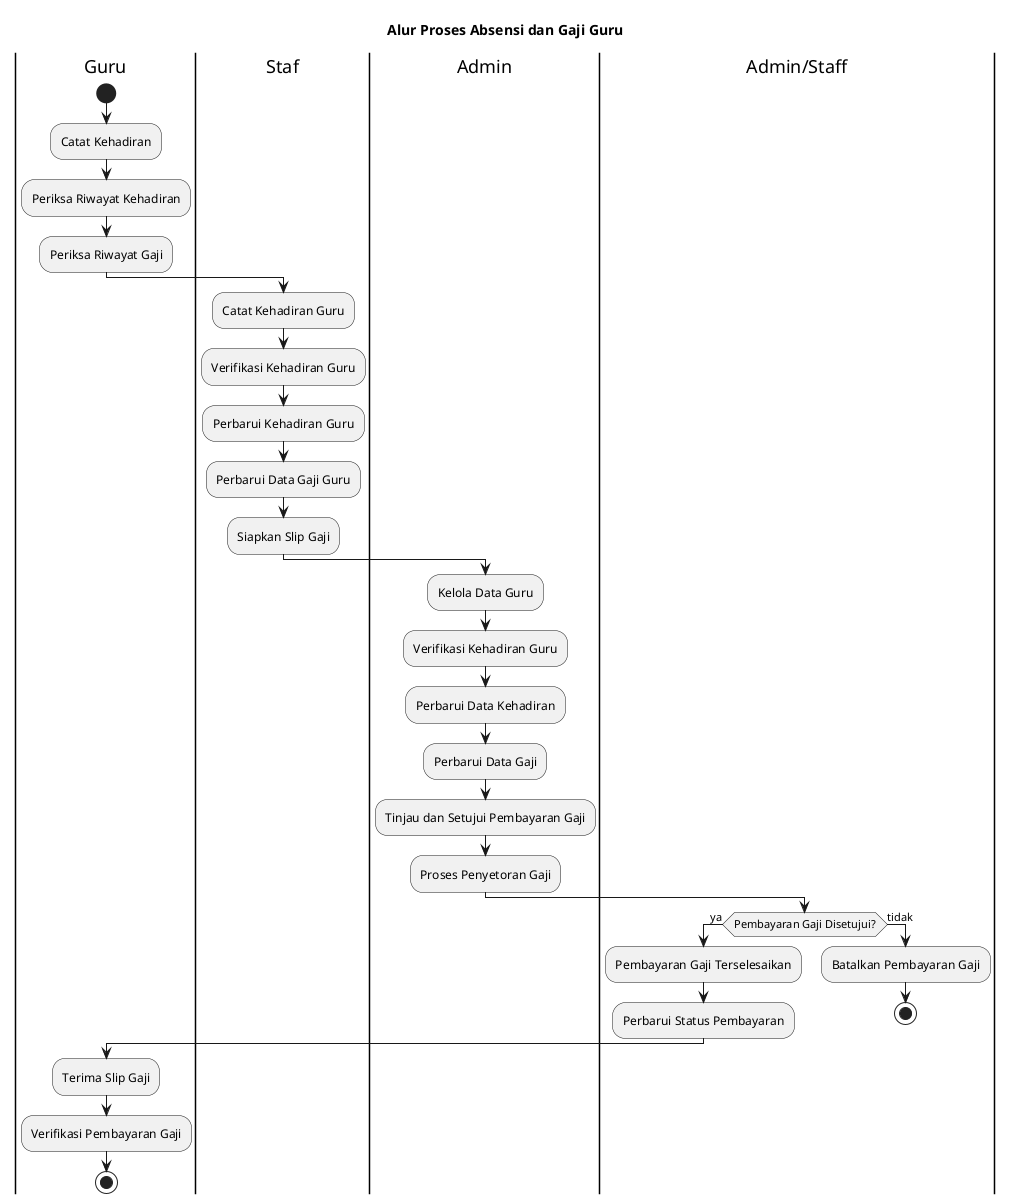 @startuml Flow_AbsensiGajiGuru
title Alur Proses Absensi dan Gaji Guru

|Guru|
start
:Catat Kehadiran;
:Periksa Riwayat Kehadiran;
:Periksa Riwayat Gaji;

|Staf|
:Catat Kehadiran Guru;
:Verifikasi Kehadiran Guru;
:Perbarui Kehadiran Guru;
:Perbarui Data Gaji Guru;
:Siapkan Slip Gaji;

|Admin|
:Kelola Data Guru;
:Verifikasi Kehadiran Guru;
:Perbarui Data Kehadiran;
:Perbarui Data Gaji;
:Tinjau dan Setujui Pembayaran Gaji;
:Proses Penyetoran Gaji;

|Admin/Staff|
if (Pembayaran Gaji Disetujui?) then (ya)
    :Pembayaran Gaji Terselesaikan;
    :Perbarui Status Pembayaran;
else (tidak)
    :Batalkan Pembayaran Gaji;
    stop
endif

|Guru|
:Terima Slip Gaji;
:Verifikasi Pembayaran Gaji;
stop
@enduml
